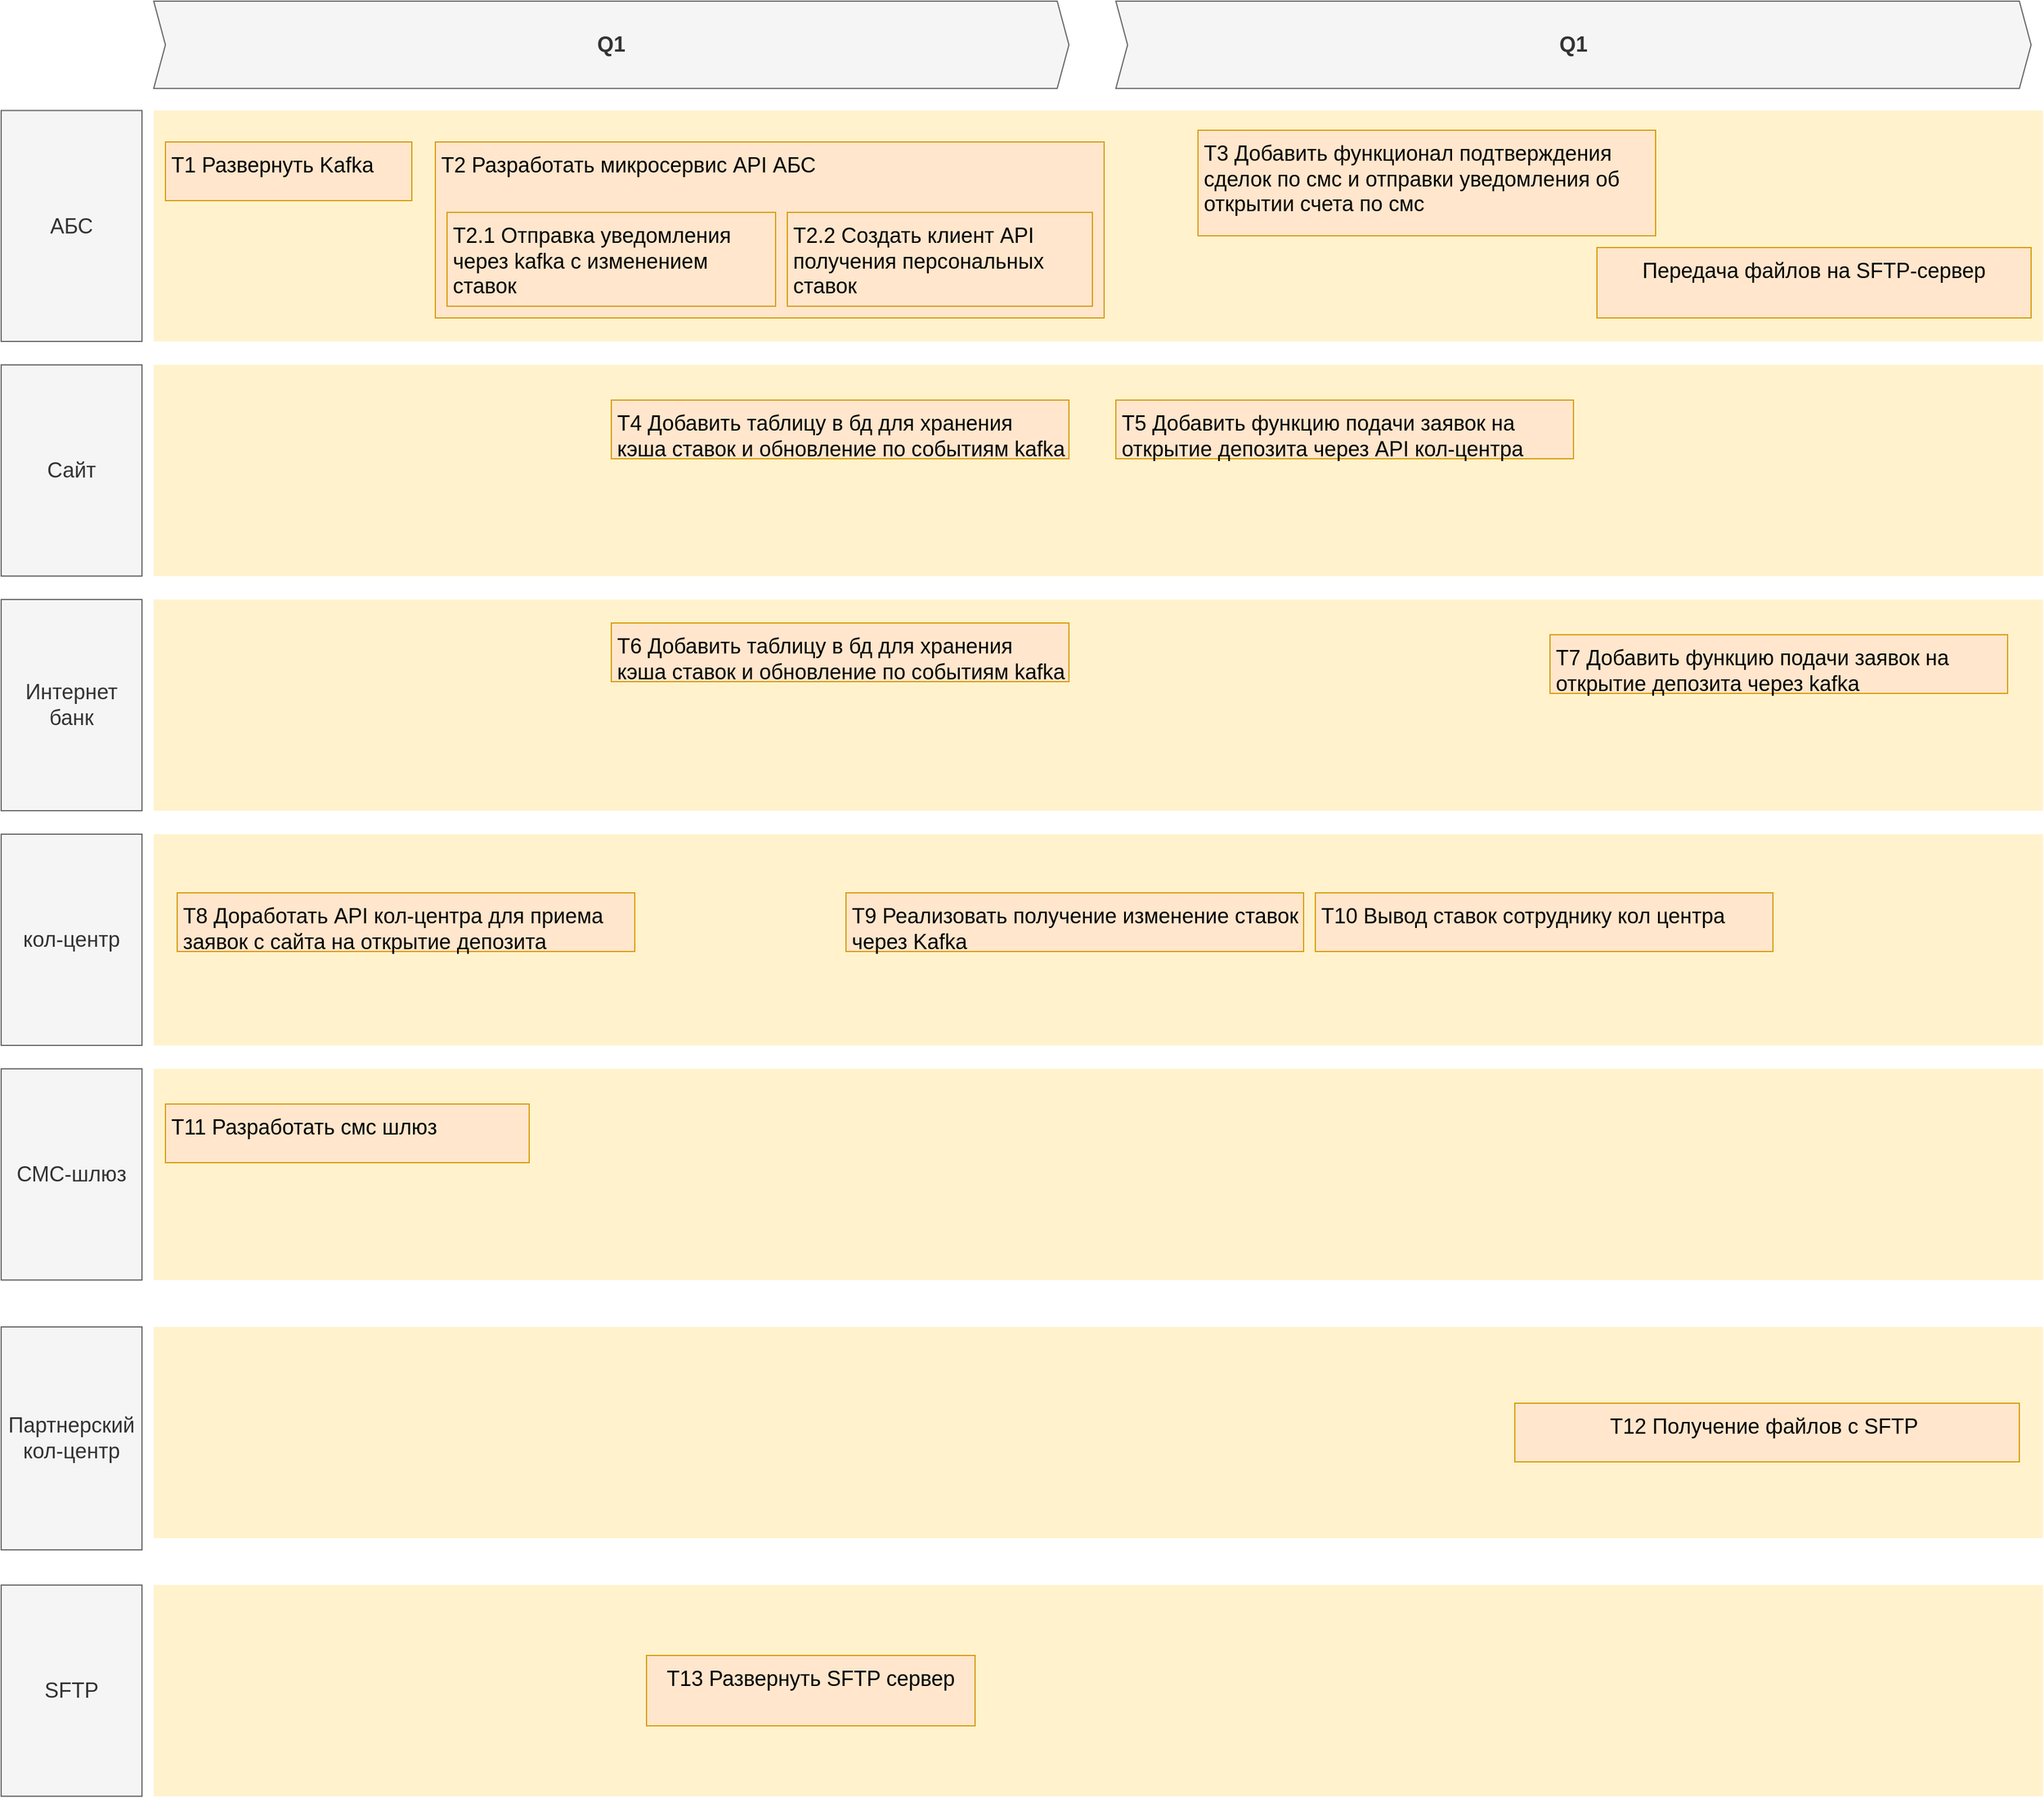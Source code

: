 <mxfile version="26.0.16">
  <diagram id="1zcTAVt1k4KSup7FvAfL" name="Roadmap">
    <mxGraphModel dx="5630" dy="3749" grid="1" gridSize="10" guides="1" tooltips="1" connect="1" arrows="1" fold="1" page="1" pageScale="1" pageWidth="3300" pageHeight="2339" math="0" shadow="0">
      <root>
        <mxCell id="3D7FDG2aXA9G618_Kong-0" />
        <mxCell id="3D7FDG2aXA9G618_Kong-1" parent="3D7FDG2aXA9G618_Kong-0" />
        <mxCell id="wGroBH12Sy7-OgBsN0fJ-2" value="" style="shape=rect;fillColor=#fff2cc;strokeColor=none;fontSize=24;html=1;whiteSpace=wrap;align=left;verticalAlign=top;spacing=5;rounded=0;" parent="3D7FDG2aXA9G618_Kong-1" vertex="1">
          <mxGeometry x="-2500" y="-930" width="1610" height="180" as="geometry" />
        </mxCell>
        <mxCell id="wGroBH12Sy7-OgBsN0fJ-4" value="" style="shape=rect;fillColor=#fff2cc;strokeColor=none;fontSize=24;html=1;whiteSpace=wrap;align=left;verticalAlign=top;spacing=5;rounded=0;" parent="3D7FDG2aXA9G618_Kong-1" vertex="1">
          <mxGeometry x="-2500" y="-1146.8" width="1610" height="196.8" as="geometry" />
        </mxCell>
        <mxCell id="wGroBH12Sy7-OgBsN0fJ-7" value="АБС" style="rounded=0;whiteSpace=wrap;html=1;fillColor=#f5f5f5;fontColor=#333333;strokeColor=#666666;fontSize=18;" parent="3D7FDG2aXA9G618_Kong-1" vertex="1">
          <mxGeometry x="-2630" y="-1146.8" width="120" height="196.8" as="geometry" />
        </mxCell>
        <mxCell id="wGroBH12Sy7-OgBsN0fJ-8" value="Интернет банк" style="rounded=0;whiteSpace=wrap;html=1;fillColor=#f5f5f5;fontColor=#333333;strokeColor=#666666;fontSize=18;" parent="3D7FDG2aXA9G618_Kong-1" vertex="1">
          <mxGeometry x="-2630" y="-730" width="120" height="180" as="geometry" />
        </mxCell>
        <mxCell id="wGroBH12Sy7-OgBsN0fJ-9" value="Q1" style="shape=step;perimeter=stepPerimeter;whiteSpace=wrap;html=1;fixedSize=1;size=10;fillColor=#f5f5f5;strokeColor=#666666;fontSize=18;fontStyle=1;align=center;rounded=0;fontColor=#333333;" parent="3D7FDG2aXA9G618_Kong-1" vertex="1">
          <mxGeometry x="-2500" y="-1240" width="780" height="74.4" as="geometry" />
        </mxCell>
        <mxCell id="BHiNHYu4fyXP823k9C2I-13" value="Сайт" style="rounded=0;whiteSpace=wrap;html=1;fillColor=#f5f5f5;fontColor=#333333;strokeColor=#666666;fontSize=18;" vertex="1" parent="3D7FDG2aXA9G618_Kong-1">
          <mxGeometry x="-2630" y="-930" width="120" height="180" as="geometry" />
        </mxCell>
        <mxCell id="5RH4A3IPDdqUCUGwxDMh-0" value="" style="shape=rect;fillColor=#fff2cc;strokeColor=none;fontSize=24;html=1;whiteSpace=wrap;align=left;verticalAlign=top;spacing=5;rounded=0;" vertex="1" parent="3D7FDG2aXA9G618_Kong-1">
          <mxGeometry x="-2500" y="-730" width="1610" height="180" as="geometry" />
        </mxCell>
        <mxCell id="5RH4A3IPDdqUCUGwxDMh-1" value="кол-центр" style="rounded=0;whiteSpace=wrap;html=1;fillColor=#f5f5f5;fontColor=#333333;strokeColor=#666666;fontSize=18;" vertex="1" parent="3D7FDG2aXA9G618_Kong-1">
          <mxGeometry x="-2630" y="-530" width="120" height="180" as="geometry" />
        </mxCell>
        <mxCell id="5RH4A3IPDdqUCUGwxDMh-2" value="" style="shape=rect;fillColor=#fff2cc;strokeColor=none;fontSize=24;html=1;whiteSpace=wrap;align=left;verticalAlign=top;spacing=5;rounded=0;" vertex="1" parent="3D7FDG2aXA9G618_Kong-1">
          <mxGeometry x="-2500" y="-530" width="1610" height="180" as="geometry" />
        </mxCell>
        <mxCell id="5RH4A3IPDdqUCUGwxDMh-3" value="СМС-шлюз" style="rounded=0;whiteSpace=wrap;html=1;fillColor=#f5f5f5;fontColor=#333333;strokeColor=#666666;fontSize=18;" vertex="1" parent="3D7FDG2aXA9G618_Kong-1">
          <mxGeometry x="-2630" y="-330" width="120" height="180" as="geometry" />
        </mxCell>
        <mxCell id="5RH4A3IPDdqUCUGwxDMh-4" value="" style="shape=rect;fillColor=#fff2cc;strokeColor=none;fontSize=24;html=1;whiteSpace=wrap;align=left;verticalAlign=top;spacing=5;rounded=0;" vertex="1" parent="3D7FDG2aXA9G618_Kong-1">
          <mxGeometry x="-2500" y="-330" width="1610" height="180" as="geometry" />
        </mxCell>
        <mxCell id="BHiNHYu4fyXP823k9C2I-0" value="T2 Разработать микросервис API АБС" style="shape=rect;fillColor=#ffe6cc;strokeColor=#d79b00;fontSize=18;html=1;whiteSpace=wrap;align=left;verticalAlign=top;spacing=5;rounded=0;" vertex="1" parent="3D7FDG2aXA9G618_Kong-1">
          <mxGeometry x="-2260" y="-1120" width="570" height="150" as="geometry" />
        </mxCell>
        <mxCell id="BHiNHYu4fyXP823k9C2I-1" value="Т1 Развернуть Kafka" style="shape=rect;fillColor=#ffe6cc;strokeColor=#d79b00;fontSize=18;html=1;whiteSpace=wrap;align=left;verticalAlign=top;spacing=5;rounded=0;" vertex="1" parent="3D7FDG2aXA9G618_Kong-1">
          <mxGeometry x="-2490" y="-1120" width="210" height="50" as="geometry" />
        </mxCell>
        <mxCell id="BHiNHYu4fyXP823k9C2I-2" value="T6 Добавить таблицу в бд для хранения кэша ставок и обновление по событиям kafka" style="shape=rect;fillColor=#ffe6cc;strokeColor=#d79b00;fontSize=18;html=1;whiteSpace=wrap;align=left;verticalAlign=top;spacing=5;rounded=0;" vertex="1" parent="3D7FDG2aXA9G618_Kong-1">
          <mxGeometry x="-2110" y="-710" width="390" height="50" as="geometry" />
        </mxCell>
        <mxCell id="BHiNHYu4fyXP823k9C2I-3" value="T4 Добавить таблицу в бд для хранения кэша ставок и обновление по событиям kafka" style="shape=rect;fillColor=#ffe6cc;strokeColor=#d79b00;fontSize=18;html=1;whiteSpace=wrap;align=left;verticalAlign=top;spacing=5;rounded=0;" vertex="1" parent="3D7FDG2aXA9G618_Kong-1">
          <mxGeometry x="-2110" y="-900" width="390" height="50" as="geometry" />
        </mxCell>
        <mxCell id="BHiNHYu4fyXP823k9C2I-4" value="T2.2 Создать клиент API получения персональных ставок" style="shape=rect;fillColor=#ffe6cc;strokeColor=#d79b00;fontSize=18;html=1;whiteSpace=wrap;align=left;verticalAlign=top;spacing=5;rounded=0;" vertex="1" parent="3D7FDG2aXA9G618_Kong-1">
          <mxGeometry x="-1960" y="-1060" width="260" height="80" as="geometry" />
        </mxCell>
        <mxCell id="BHiNHYu4fyXP823k9C2I-6" value="T7 Добавить функцию подачи заявок на открытие депозита через kafka" style="shape=rect;fillColor=#ffe6cc;strokeColor=#d79b00;fontSize=18;html=1;whiteSpace=wrap;align=left;verticalAlign=top;spacing=5;rounded=0;" vertex="1" parent="3D7FDG2aXA9G618_Kong-1">
          <mxGeometry x="-1310" y="-700" width="390" height="50" as="geometry" />
        </mxCell>
        <mxCell id="BHiNHYu4fyXP823k9C2I-7" value="T5 Добавить функцию подачи заявок на открытие депозита через API кол-центра" style="shape=rect;fillColor=#ffe6cc;strokeColor=#d79b00;fontSize=18;html=1;whiteSpace=wrap;align=left;verticalAlign=top;spacing=5;rounded=0;" vertex="1" parent="3D7FDG2aXA9G618_Kong-1">
          <mxGeometry x="-1680" y="-900" width="390" height="50" as="geometry" />
        </mxCell>
        <mxCell id="BHiNHYu4fyXP823k9C2I-8" value="T8 Доработать API кол-центра для приема заявок с сайта на открытие депозита&amp;nbsp;" style="shape=rect;fillColor=#ffe6cc;strokeColor=#d79b00;fontSize=18;html=1;whiteSpace=wrap;align=left;verticalAlign=top;spacing=5;rounded=0;" vertex="1" parent="3D7FDG2aXA9G618_Kong-1">
          <mxGeometry x="-2480" y="-480" width="390" height="50" as="geometry" />
        </mxCell>
        <mxCell id="BHiNHYu4fyXP823k9C2I-10" value="T3 Добавить функционал подтверждения сделок по смс и отправки уведомления об открытии счета по смс" style="shape=rect;fillColor=#ffe6cc;strokeColor=#d79b00;fontSize=18;html=1;whiteSpace=wrap;align=left;verticalAlign=top;spacing=5;rounded=0;" vertex="1" parent="3D7FDG2aXA9G618_Kong-1">
          <mxGeometry x="-1610" y="-1130" width="390" height="90" as="geometry" />
        </mxCell>
        <mxCell id="BHiNHYu4fyXP823k9C2I-11" value="T11 Разработать смс шлюз" style="shape=rect;fillColor=#ffe6cc;strokeColor=#d79b00;fontSize=18;html=1;whiteSpace=wrap;align=left;verticalAlign=top;spacing=5;rounded=0;" vertex="1" parent="3D7FDG2aXA9G618_Kong-1">
          <mxGeometry x="-2490" y="-300" width="310" height="50" as="geometry" />
        </mxCell>
        <mxCell id="Wb1yp79yZQlmnsFlt4fv-0" value="Партнерский кол-центр" style="rounded=0;whiteSpace=wrap;html=1;fillColor=#f5f5f5;fontColor=#333333;strokeColor=#666666;fontSize=18;" vertex="1" parent="3D7FDG2aXA9G618_Kong-1">
          <mxGeometry x="-2630" y="-110" width="120" height="190" as="geometry" />
        </mxCell>
        <mxCell id="T--dTLewBdKRr2M6xonJ-0" value="SFTP" style="rounded=0;whiteSpace=wrap;html=1;fillColor=#f5f5f5;fontColor=#333333;strokeColor=#666666;fontSize=18;" vertex="1" parent="3D7FDG2aXA9G618_Kong-1">
          <mxGeometry x="-2630" y="110" width="120" height="180" as="geometry" />
        </mxCell>
        <mxCell id="T--dTLewBdKRr2M6xonJ-1" value="" style="shape=rect;fillColor=#fff2cc;strokeColor=none;fontSize=24;html=1;whiteSpace=wrap;align=left;verticalAlign=top;spacing=5;rounded=0;" vertex="1" parent="3D7FDG2aXA9G618_Kong-1">
          <mxGeometry x="-2500" y="-110" width="1610" height="180" as="geometry" />
        </mxCell>
        <mxCell id="T--dTLewBdKRr2M6xonJ-2" value="" style="shape=rect;fillColor=#fff2cc;strokeColor=none;fontSize=24;html=1;whiteSpace=wrap;align=left;verticalAlign=top;spacing=5;rounded=0;" vertex="1" parent="3D7FDG2aXA9G618_Kong-1">
          <mxGeometry x="-2500" y="110" width="1610" height="180" as="geometry" />
        </mxCell>
        <mxCell id="T--dTLewBdKRr2M6xonJ-3" value="Q1" style="shape=step;perimeter=stepPerimeter;whiteSpace=wrap;html=1;fixedSize=1;size=10;fillColor=#f5f5f5;strokeColor=#666666;fontSize=18;fontStyle=1;align=center;rounded=0;fontColor=#333333;" vertex="1" parent="3D7FDG2aXA9G618_Kong-1">
          <mxGeometry x="-1680" y="-1240" width="780" height="74.4" as="geometry" />
        </mxCell>
        <mxCell id="d5ehNIF2B0Hig4dqPn4V-0" value="T13 Развернуть SFTP сервер" style="shape=rect;fillColor=#ffe6cc;strokeColor=#d79b00;fontSize=18;html=1;whiteSpace=wrap;align=center;verticalAlign=top;spacing=5;rounded=0;" vertex="1" parent="3D7FDG2aXA9G618_Kong-1">
          <mxGeometry x="-2080" y="170" width="280" height="60" as="geometry" />
        </mxCell>
        <mxCell id="yu62C4BDYFFVhgzZlpuz-0" value="Передача файлов на SFTP-сервер" style="shape=rect;fillColor=#ffe6cc;strokeColor=#d79b00;fontSize=18;html=1;whiteSpace=wrap;align=center;verticalAlign=top;spacing=5;rounded=0;" vertex="1" parent="3D7FDG2aXA9G618_Kong-1">
          <mxGeometry x="-1270" y="-1030" width="370" height="60" as="geometry" />
        </mxCell>
        <mxCell id="yu62C4BDYFFVhgzZlpuz-1" value="T10 Вывод ставок сотруднику кол центра" style="shape=rect;fillColor=#ffe6cc;strokeColor=#d79b00;fontSize=18;html=1;whiteSpace=wrap;align=left;verticalAlign=top;spacing=5;rounded=0;" vertex="1" parent="3D7FDG2aXA9G618_Kong-1">
          <mxGeometry x="-1510" y="-480" width="390" height="50" as="geometry" />
        </mxCell>
        <mxCell id="Mlv1BLn5W6Ws0_88D3wi-0" value="T9 Реализовать получение изменение ставок через Kafka" style="shape=rect;fillColor=#ffe6cc;strokeColor=#d79b00;fontSize=18;html=1;whiteSpace=wrap;align=left;verticalAlign=top;spacing=5;rounded=0;" vertex="1" parent="3D7FDG2aXA9G618_Kong-1">
          <mxGeometry x="-1910" y="-480" width="390" height="50" as="geometry" />
        </mxCell>
        <mxCell id="I0x9L1YxPPc8dGeaZA9_-0" value="T12 Получение файлов с SFTP&amp;nbsp;" style="shape=rect;fillColor=#ffe6cc;strokeColor=#d79b00;fontSize=18;html=1;whiteSpace=wrap;align=center;verticalAlign=top;spacing=5;rounded=0;" vertex="1" parent="3D7FDG2aXA9G618_Kong-1">
          <mxGeometry x="-1340" y="-45" width="430" height="50" as="geometry" />
        </mxCell>
        <mxCell id="btCS57EC-rzvkx6AznbA-0" value="T2.1 Отправка уведомления через kafka с изменением ставок" style="shape=rect;fillColor=#ffe6cc;strokeColor=#d79b00;fontSize=18;html=1;whiteSpace=wrap;align=left;verticalAlign=top;spacing=5;rounded=0;" vertex="1" parent="3D7FDG2aXA9G618_Kong-1">
          <mxGeometry x="-2250" y="-1060" width="280" height="80" as="geometry" />
        </mxCell>
      </root>
    </mxGraphModel>
  </diagram>
</mxfile>
